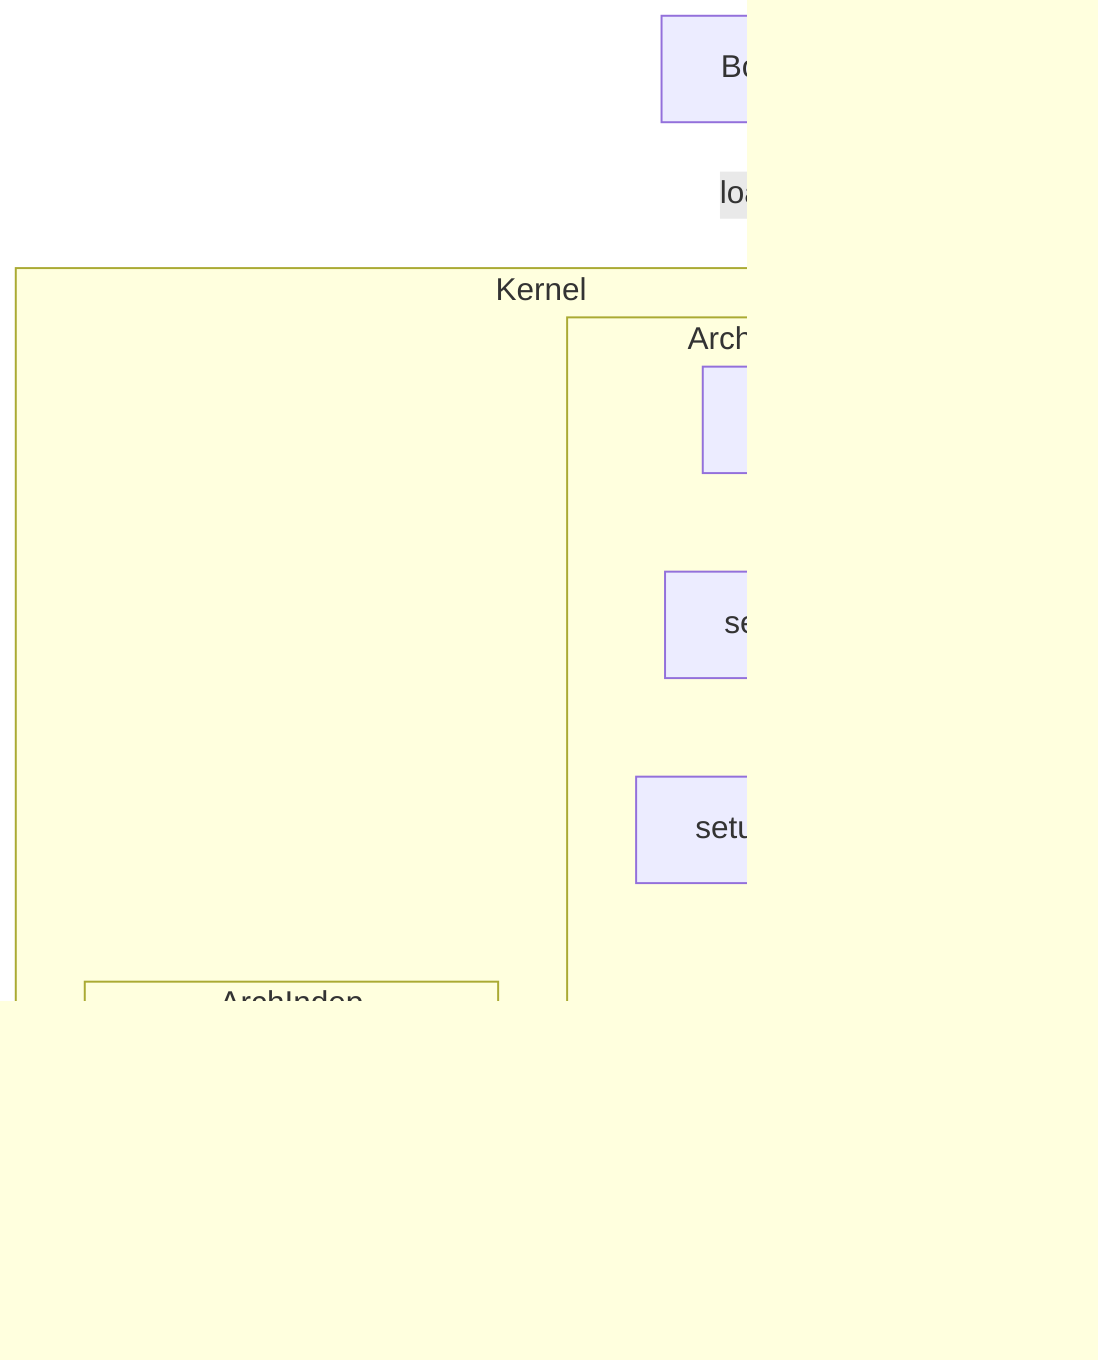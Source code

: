 flowchart TD
    Bootloader -->|load kernel| entry

    subgraph Kernel
        subgraph ArchDependent
           entry --> setup_cpu --> setup_console
           setup_console --> setup
        end

        subgraph ArchIndep
            kern_main
        end
    end